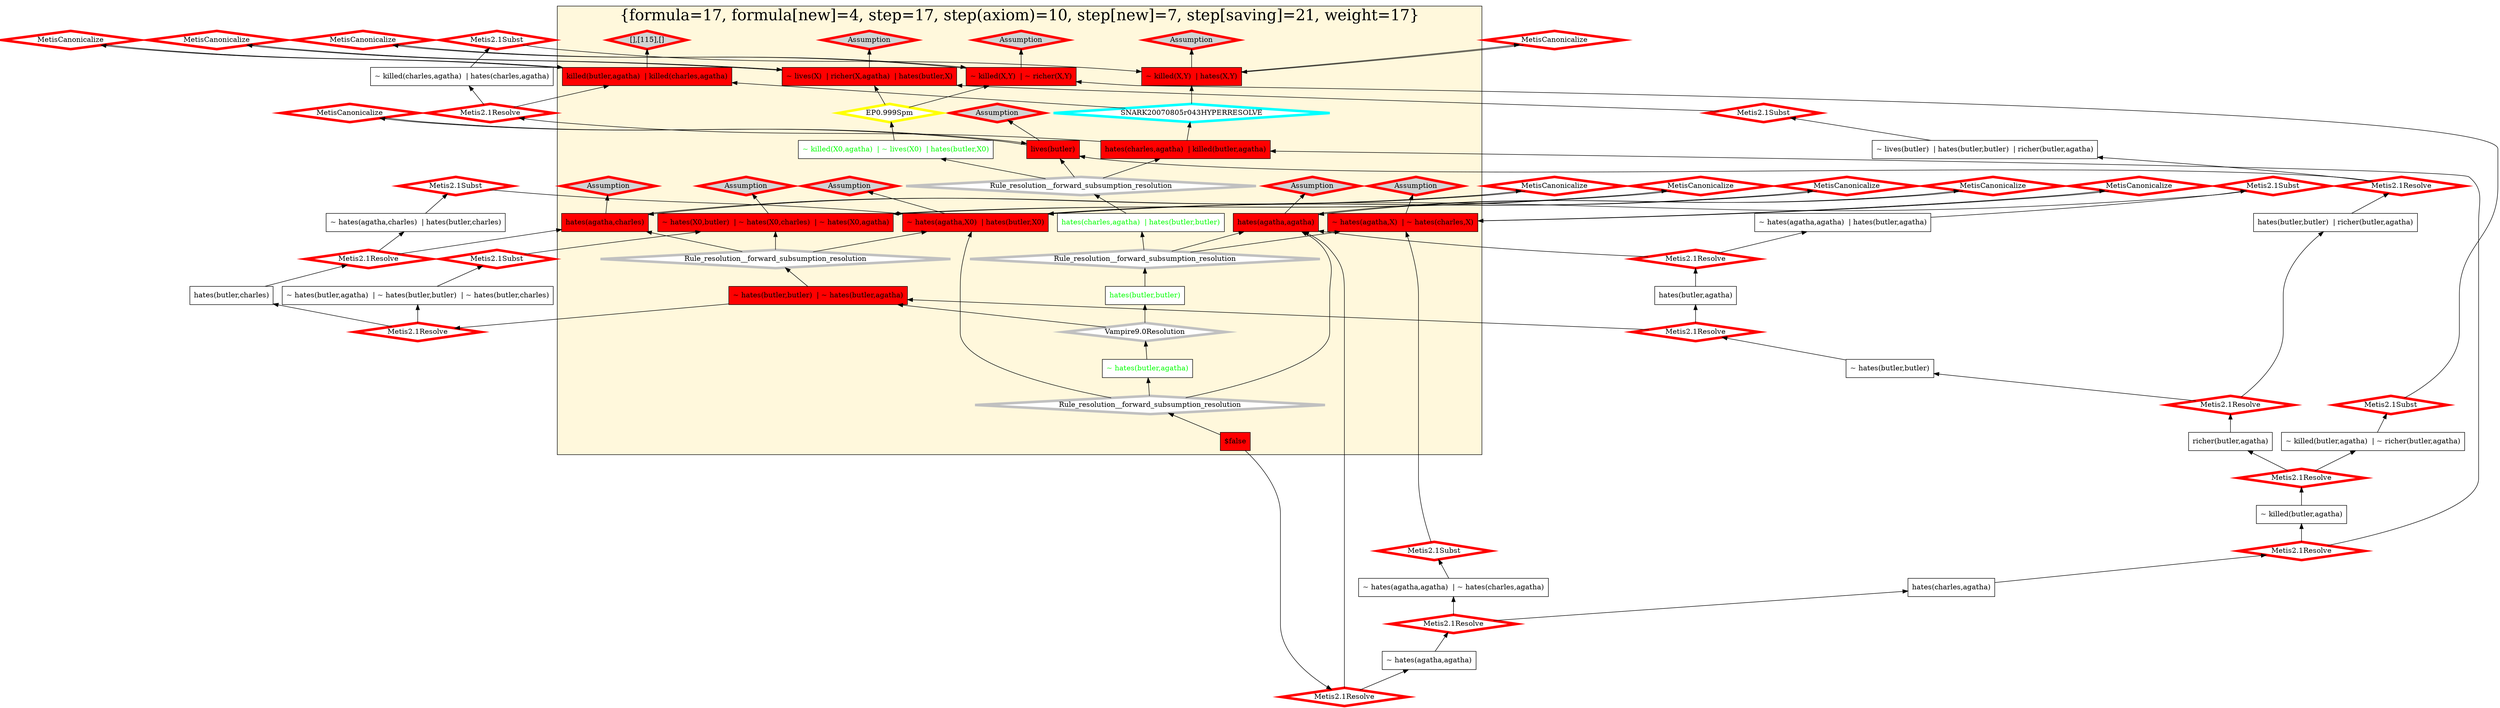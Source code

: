 digraph g 
{ rankdir=BT;
   
  "x_224" [ color="black" shape="box" label="killed(butler,agatha)  | hates(charles,agatha)" fillcolor="red" style="filled"  ];
  "x_206" [ color="black" shape="box" label="hates(butler,agatha)" fillcolor="white" style="filled"  ];
  "x_3" [ color="black" shape="box" label="lives(butler)" fillcolor="red" style="filled"  ];
  "x_392" [ color="black" shape="box" label="~ hates(X,agatha)  | ~ hates(X,butler)  | ~ hates(X,charles)" fillcolor="red" style="filled"  ];
  "x_225" [ color="black" shape="box" label="hates(agatha,charles)" fillcolor="red" style="filled"  ];
  "x_5" [ fontcolor="green" color="black" shape="box" label="hates(butler,X1)  | ~ killed(X1,agatha)  | ~ lives(X1)" fillcolor="white" style="filled"  ];
  "x_391" [ fontcolor="green" color="black" shape="box" label="hates(charles,agatha)  | hates(butler,butler)" fillcolor="white" style="filled"  ];
  "x_82" [ color="black" shape="box" label="~ hates(agatha,X)  | hates(butler,X)" fillcolor="red" style="filled"  ];
  "x_225" [ color="black" shape="box" label="hates(agatha,charles)" fillcolor="red" style="filled"  ];
  "x_152" [ color="black" shape="box" label="hates(butler,charles)" fillcolor="white" style="filled"  ];
  "x_39" [ color="black" shape="box" label="~ killed(X,Y)  | hates(X,Y)" fillcolor="red" style="filled"  ];
  "x_39" [ color="black" shape="box" label="~ killed(X,Y)  | hates(X,Y)" fillcolor="red" style="filled"  ];
  "x_231" [ color="black" shape="box" label="~ hates(agatha,agatha)" fillcolor="white" style="filled"  ];
  "x_234" [ color="black" shape="box" label="~ killed(charles,agatha)  | hates(charles,agatha)" fillcolor="white" style="filled"  ];
  "x_392" [ color="black" shape="box" label="~ hates(X,agatha)  | ~ hates(X,butler)  | ~ hates(X,charles)" fillcolor="red" style="filled"  ];
  "x_270" [ fontcolor="green" color="black" shape="box" label="hates(butler,butler)" fillcolor="white" style="filled"  ];
  "x_82" [ color="black" shape="box" label="~ hates(agatha,X)  | hates(butler,X)" fillcolor="red" style="filled"  ];
  "x_213" [ color="black" shape="box" label="~ lives(X)  | hates(butler,X)  | richer(X,agatha)" fillcolor="red" style="filled"  ];
  "x_128" [ color="black" shape="box" label="~ hates(agatha,agatha)  | hates(butler,agatha)" fillcolor="white" style="filled"  ];
  "x_130" [ color="black" shape="box" label="hates(butler,butler)  | richer(butler,agatha)" fillcolor="white" style="filled"  ];
  "x_125" [ color="black" shape="box" label="hates(charles,agatha)" fillcolor="white" style="filled"  ];
  "x_183" [ color="black" shape="box" label="~ lives(butler)  | hates(butler,butler)  | richer(butler,agatha)" fillcolor="white" style="filled"  ];
  "x_185" [ color="black" shape="box" label="~ hates(butler,agatha)  | ~ hates(butler,butler)  | ~ hates(butler,charles)" fillcolor="white" style="filled"  ];
  "x_383" [ color="black" shape="box" label="~ hates(charles,X0)  | ~ hates(agatha,X0)" fillcolor="red" style="filled"  ];
  "x_115" [ color="black" shape="box" label="killed(butler,agatha)  | killed(charles,agatha)" fillcolor="red" style="filled"  ];
  "x_2" [ color="black" shape="box" label="$false" fillcolor="red" style="filled"  ];
  "x_303" [ fontcolor="green" color="black" shape="box" label="~ hates(butler,agatha)" fillcolor="white" style="filled"  ];
  "x_3" [ color="black" shape="box" label="lives(butler)" fillcolor="red" style="filled"  ];
  "x_5" [ fontcolor="green" color="black" shape="box" label="~ killed(X0,agatha)  | ~ lives(X0)  | hates(butler,X0)" fillcolor="white" style="filled"  ];
  "x_379" [ color="black" shape="box" label="~ hates(butler,agatha)  | ~ hates(butler,butler)" fillcolor="red" style="filled"  ];
  "x_213" [ color="black" shape="box" label="richer(X1,agatha)  | hates(butler,X1)  | ~ lives(X1)" fillcolor="red" style="filled"  ];
  "x_224" [ color="black" shape="box" label="killed(butler,agatha)  | hates(charles,agatha)" fillcolor="red" style="filled"  ];
  "x_379" [ color="black" shape="box" label="~ hates(butler,butler)  | ~ hates(butler,agatha)" fillcolor="red" style="filled"  ];
  "x_39" [ color="black" shape="box" label="~ killed(X,Y)  | hates(X,Y)" fillcolor="red" style="filled"  ];
  "x_213" [ color="black" shape="box" label="~ lives(X)  | richer(X,agatha)  | hates(butler,X)" fillcolor="red" style="filled"  ];
  "x_2" [ color="black" shape="box" label="$false" fillcolor="red" style="filled"  ];
  "x_148" [ color="black" shape="box" label="richer(butler,agatha)" fillcolor="white" style="filled"  ];
  "x_336" [ color="black" shape="box" label="hates(agatha,agatha)" fillcolor="red" style="filled"  ];
  "x_115" [ color="black" shape="box" label="killed(butler,agatha)  | killed(charles,agatha)" fillcolor="red" style="filled"  ];
  "x_38" [ color="black" shape="box" label="~ hates(agatha,agatha)  | ~ hates(charles,agatha)" fillcolor="white" style="filled"  ];
  "x_390" [ color="black" shape="box" label="~ killed(X,Y)  | ~ richer(X,Y)" fillcolor="red" style="filled"  ];
  "x_390" [ color="black" shape="box" label="~ killed(X1,X2)  | ~ richer(X1,X2)" fillcolor="red" style="filled"  ];
  "x_82" [ color="black" shape="box" label="~ hates(agatha,X0)  | hates(butler,X0)" fillcolor="red" style="filled"  ];
  "x_3" [ color="black" shape="box" label="lives(butler)" fillcolor="red" style="filled"  ];
  "x_266" [ color="black" shape="box" label="~ hates(agatha,charles)  | hates(butler,charles)" fillcolor="white" style="filled"  ];
  "x_211" [ color="black" shape="box" label="~ killed(butler,agatha)" fillcolor="white" style="filled"  ];
  "x_439" [ color="black" shape="box" label="~ killed(butler,agatha)  | ~ richer(butler,agatha)" fillcolor="white" style="filled"  ];
  "x_336" [ color="black" shape="box" label="hates(agatha,agatha)" fillcolor="red" style="filled"  ];
  "x_336" [ color="black" shape="box" label="hates(agatha,agatha)" fillcolor="red" style="filled"  ];
  "x_383" [ color="black" shape="box" label="~ hates(agatha,X)  | ~ hates(charles,X)" fillcolor="red" style="filled"  ];
  "x_225" [ color="black" shape="box" label="hates(agatha,charles)" fillcolor="red" style="filled"  ];
  "x_224" [ color="black" shape="box" label="hates(charles,agatha)  | killed(butler,agatha)" fillcolor="red" style="filled"  ];
  "x_390" [ color="black" shape="box" label="~ killed(X,Y)  | ~ richer(X,Y)" fillcolor="red" style="filled"  ];
  "x_115" [ color="black" shape="box" label="killed(butler,agatha)  | killed(charles,agatha)" fillcolor="red" style="filled"  ];
  "x_383" [ color="black" shape="box" label="~ hates(agatha,X)  | ~ hates(charles,X)" fillcolor="red" style="filled"  ];
  "x_98" [ color="black" shape="box" label="~ hates(butler,butler)" fillcolor="white" style="filled"  ];
  "x_392" [ color="black" shape="box" label="~ hates(X0,butler)  | ~ hates(X0,charles)  | ~ hates(X0,agatha)" fillcolor="red" style="filled"  ];
  "-7f2be617:1240b4a10d1:-47af" [ URL="http://browser.inference-web.org/iwbrowser/BrowseNodeSet?url=http%3A%2F%2Finference-web.org%2Fproofs%2Ftptp%2FSolutions%2FPUZ%2FPUZ001-1%2FMetis---2.2%2Fanswer.owl%23ns_refute_0_15" color="red" shape="diamond" label="Metis2.1Resolve" fillcolor="white" style="filled" penwidth="5"  ];
  "x_152" -> "-7f2be617:1240b4a10d1:-47af";
  "-7f2be617:1240b4a10d1:-47af" -> "x_225";
  "-7f2be617:1240b4a10d1:-47af" -> "x_266";
  "-7f2be617:1240b4a10d1:-4887" [ URL="http://browser.inference-web.org/iwbrowser/BrowseNodeSet?url=http%3A%2F%2Finference-web.org%2Fproofs%2Ftptp%2FSolutions%2FPUZ%2FPUZ001-1%2FEP---1.1pre%2Fanswer.owl%23ns_14" color="yellow" shape="diamond" label="EP0.999Spm" fillcolor="white" style="filled" penwidth="5"  ];
  "x_5" -> "-7f2be617:1240b4a10d1:-4887";
  "-7f2be617:1240b4a10d1:-4887" -> "x_213";
  "-7f2be617:1240b4a10d1:-4887" -> "x_390";
  "-7f2be617:1240b4a10d1:-4774" [ URL="http://browser.inference-web.org/iwbrowser/BrowseNodeSet?url=http%3A%2F%2Finference-web.org%2Fproofs%2Ftptp%2FSolutions%2FPUZ%2FPUZ001-1%2FMetis---2.2%2Fanswer.owl%23ns_butler" color="red" shape="diamond" label="Assumption" fillcolor="lightgrey" style="filled" penwidth="5"  ];
  "x_3" -> "-7f2be617:1240b4a10d1:-4774";
  "-7f2be617:1240b4a10d1:-47a6" [ URL="http://browser.inference-web.org/iwbrowser/BrowseNodeSet?url=http%3A%2F%2Finference-web.org%2Fproofs%2Ftptp%2FSolutions%2FPUZ%2FPUZ001-1%2FMetis---2.2%2Fanswer.owl%23ns_refute_0_13" color="red" shape="diamond" label="MetisCanonicalize" fillcolor="white" style="filled" penwidth="5"  ];
  "x_82" -> "-7f2be617:1240b4a10d1:-47a6";
  "-7f2be617:1240b4a10d1:-47a6" -> "x_82";
  "-7f2be617:1240b4a10d1:-477f" [ URL="http://browser.inference-web.org/iwbrowser/BrowseNodeSet?url=http%3A%2F%2Finference-web.org%2Fproofs%2Ftptp%2FSolutions%2FPUZ%2FPUZ001-1%2FMetis---2.2%2Fanswer.owl%23ns_refute_0_9" color="red" shape="diamond" label="MetisCanonicalize" fillcolor="white" style="filled" penwidth="5"  ];
  "x_213" -> "-7f2be617:1240b4a10d1:-477f";
  "-7f2be617:1240b4a10d1:-477f" -> "x_213";
  "-7f2be617:1240b4a10d1:-463a" [ URL="http://browser.inference-web.org/iwbrowser/BrowseNodeSet?url=http%3A%2F%2Finference-web.org%2Fproofs%2Ftptp%2FSolutions%2FPUZ%2FPUZ001-1%2FVampire---9.0%2Fanswer.owl%23ns_35" color="grey" shape="diamond" label="Rule_resolution__forward_subsumption_resolution" fillcolor="white" style="filled" penwidth="5"  ];
  "x_391" -> "-7f2be617:1240b4a10d1:-463a";
  "-7f2be617:1240b4a10d1:-463a" -> "x_3";
  "-7f2be617:1240b4a10d1:-463a" -> "x_5";
  "-7f2be617:1240b4a10d1:-463a" -> "x_224";
  "-7f2be617:1240b4a10d1:-4764" [ URL="http://browser.inference-web.org/iwbrowser/BrowseNodeSet?url=http%3A%2F%2Finference-web.org%2Fproofs%2Ftptp%2FSolutions%2FPUZ%2FPUZ001-1%2FMetis---2.2%2Fanswer.owl%23ns_killer_hates_victim" color="red" shape="diamond" label="Assumption" fillcolor="lightgrey" style="filled" penwidth="5"  ];
  "x_39" -> "-7f2be617:1240b4a10d1:-4764";
  "-7f2be617:1240b4a10d1:-45fb" [ URL="http://browser.inference-web.org/iwbrowser/BrowseNodeSet?url=http%3A%2F%2Finference-web.org%2Fproofs%2Ftptp%2FSolutions%2FPUZ%2FPUZ001-1%2FVampire---9.0%2Fanswer.owl%23ns_29" color="grey" shape="diamond" label="Rule_resolution__forward_subsumption_resolution" fillcolor="white" style="filled" penwidth="5"  ];
  "x_379" -> "-7f2be617:1240b4a10d1:-45fb";
  "-7f2be617:1240b4a10d1:-45fb" -> "x_82";
  "-7f2be617:1240b4a10d1:-45fb" -> "x_225";
  "-7f2be617:1240b4a10d1:-45fb" -> "x_392";
  "-7f2be617:1240b4a10d1:-47b6" [ URL="http://browser.inference-web.org/iwbrowser/BrowseNodeSet?url=http%3A%2F%2Finference-web.org%2Fproofs%2Ftptp%2FSolutions%2FPUZ%2FPUZ001-1%2FMetis---2.2%2Fanswer.owl%23ns_refute_0_16" color="red" shape="diamond" label="MetisCanonicalize" fillcolor="white" style="filled" penwidth="5"  ];
  "x_392" -> "-7f2be617:1240b4a10d1:-47b6";
  "-7f2be617:1240b4a10d1:-47b6" -> "x_392";
  "-7f2be617:1240b4a10d1:-47bf" [ URL="http://browser.inference-web.org/iwbrowser/BrowseNodeSet?url=http%3A%2F%2Finference-web.org%2Fproofs%2Ftptp%2FSolutions%2FPUZ%2FPUZ001-1%2FMetis---2.2%2Fanswer.owl%23ns_refute_0_18" color="red" shape="diamond" label="Metis2.1Resolve" fillcolor="white" style="filled" penwidth="5"  ];
  "x_379" -> "-7f2be617:1240b4a10d1:-47bf";
  "-7f2be617:1240b4a10d1:-47bf" -> "x_152";
  "-7f2be617:1240b4a10d1:-47bf" -> "x_185";
  "-7f2be617:1240b4a10d1:-464f" [ URL="http://browser.inference-web.org/iwbrowser/BrowseNodeSet?url=http%3A%2F%2Finference-web.org%2Fproofs%2Ftptp%2FSolutions%2FPUZ%2FPUZ001-1%2FVampire---9.0%2Fanswer.owl%23answer" color="grey" shape="diamond" label="Rule_resolution__forward_subsumption_resolution" fillcolor="white" style="filled" penwidth="5"  ];
  "x_2" -> "-7f2be617:1240b4a10d1:-464f";
  "-7f2be617:1240b4a10d1:-464f" -> "x_82";
  "-7f2be617:1240b4a10d1:-464f" -> "x_303";
  "-7f2be617:1240b4a10d1:-464f" -> "x_336";
  "-7f2be617:1240b4a10d1:-478f" [ URL="http://browser.inference-web.org/iwbrowser/BrowseNodeSet?url=http%3A%2F%2Finference-web.org%2Fproofs%2Ftptp%2FSolutions%2FPUZ%2FPUZ001-1%2FMetis---2.2%2Fanswer.owl%23ns_refute_0_19" color="red" shape="diamond" label="MetisCanonicalize" fillcolor="white" style="filled" penwidth="5"  ];
  "x_336" -> "-7f2be617:1240b4a10d1:-478f";
  "-7f2be617:1240b4a10d1:-478f" -> "x_336";
  "-7f2be617:1240b4a10d1:-477b" [ URL="http://browser.inference-web.org/iwbrowser/BrowseNodeSet?url=http%3A%2F%2Finference-web.org%2Fproofs%2Ftptp%2FSolutions%2FPUZ%2FPUZ001-1%2FMetis---2.2%2Fanswer.owl%23ns_butler_hates_poor" color="red" shape="diamond" label="Assumption" fillcolor="lightgrey" style="filled" penwidth="5"  ];
  "x_213" -> "-7f2be617:1240b4a10d1:-477b";
  "-7f2be617:1240b4a10d1:-479f" [ URL="http://browser.inference-web.org/iwbrowser/BrowseNodeSet?url=http%3A%2F%2Finference-web.org%2Fproofs%2Ftptp%2FSolutions%2FPUZ%2FPUZ001-1%2FMetis---2.2%2Fanswer.owl%23ns_refute_0_12" color="red" shape="diamond" label="MetisCanonicalize" fillcolor="white" style="filled" penwidth="5"  ];
  "x_225" -> "-7f2be617:1240b4a10d1:-479f";
  "-7f2be617:1240b4a10d1:-479f" -> "x_225";
  "-7f2be617:1240b4a10d1:-4793" [ URL="http://browser.inference-web.org/iwbrowser/BrowseNodeSet?url=http%3A%2F%2Finference-web.org%2Fproofs%2Ftptp%2FSolutions%2FPUZ%2FPUZ001-1%2FMetis---2.2%2Fanswer.owl%23ns_refute_0_20" color="red" shape="diamond" label="Metis2.1Subst" fillcolor="white" style="filled" penwidth="5"  ];
  "x_128" -> "-7f2be617:1240b4a10d1:-4793";
  "-7f2be617:1240b4a10d1:-4793" -> "x_82";
  "-7f2be617:1240b4a10d1:-476c" [ URL="http://browser.inference-web.org/iwbrowser/BrowseNodeSet?url=http%3A%2F%2Finference-web.org%2Fproofs%2Ftptp%2FSolutions%2FPUZ%2FPUZ001-1%2FMetis---2.2%2Fanswer.owl%23ns_refute_0_4" color="red" shape="diamond" label="Metis2.1Subst" fillcolor="white" style="filled" penwidth="5"  ];
  "x_234" -> "-7f2be617:1240b4a10d1:-476c";
  "-7f2be617:1240b4a10d1:-476c" -> "x_39";
  "-7f2be617:1240b4a10d1:-4640" [ URL="http://browser.inference-web.org/iwbrowser/BrowseNodeSet?url=http%3A%2F%2Finference-web.org%2Fproofs%2Ftptp%2FSolutions%2FPUZ%2FPUZ001-1%2FVampire---9.0%2Fanswer.owl%23ns_37" color="grey" shape="diamond" label="Rule_resolution__forward_subsumption_resolution" fillcolor="white" style="filled" penwidth="5"  ];
  "x_270" -> "-7f2be617:1240b4a10d1:-4640";
  "-7f2be617:1240b4a10d1:-4640" -> "x_336";
  "-7f2be617:1240b4a10d1:-4640" -> "x_383";
  "-7f2be617:1240b4a10d1:-4640" -> "x_391";
  "-7f2be617:1240b4a10d1:-4768" [ URL="http://browser.inference-web.org/iwbrowser/BrowseNodeSet?url=http%3A%2F%2Finference-web.org%2Fproofs%2Ftptp%2FSolutions%2FPUZ%2FPUZ001-1%2FMetis---2.2%2Fanswer.owl%23ns_refute_0_3" color="red" shape="diamond" label="MetisCanonicalize" fillcolor="white" style="filled" penwidth="5"  ];
  "x_39" -> "-7f2be617:1240b4a10d1:-4768";
  "-7f2be617:1240b4a10d1:-4768" -> "x_39";
  "-7f2be617:1240b4a10d1:-47c9" [ URL="http://browser.inference-web.org/iwbrowser/BrowseNodeSet?url=http%3A%2F%2Finference-web.org%2Fproofs%2Ftptp%2FSolutions%2FPUZ%2FPUZ001-1%2FMetis---2.2%2Fanswer.owl%23ns_refute_0_23" color="red" shape="diamond" label="Metis2.1Resolve" fillcolor="white" style="filled" penwidth="5"  ];
  "x_148" -> "-7f2be617:1240b4a10d1:-47c9";
  "-7f2be617:1240b4a10d1:-47c9" -> "x_98";
  "-7f2be617:1240b4a10d1:-47c9" -> "x_130";
  "-7f2be617:1240b4a10d1:-47c4" [ URL="http://browser.inference-web.org/iwbrowser/BrowseNodeSet?url=http%3A%2F%2Finference-web.org%2Fproofs%2Ftptp%2FSolutions%2FPUZ%2FPUZ001-1%2FMetis---2.2%2Fanswer.owl%23ns_refute_0_22" color="red" shape="diamond" label="Metis2.1Resolve" fillcolor="white" style="filled" penwidth="5"  ];
  "x_98" -> "-7f2be617:1240b4a10d1:-47c4";
  "-7f2be617:1240b4a10d1:-47c4" -> "x_206";
  "-7f2be617:1240b4a10d1:-47c4" -> "x_379";
  "-7f2be617:1240b4a10d1:-47d0" [ URL="http://browser.inference-web.org/iwbrowser/BrowseNodeSet?url=http%3A%2F%2Finference-web.org%2Fproofs%2Ftptp%2FSolutions%2FPUZ%2FPUZ001-1%2FMetis---2.2%2Fanswer.owl%23ns_refute_0_6" color="red" shape="diamond" label="MetisCanonicalize" fillcolor="white" style="filled" penwidth="5"  ];
  "x_390" -> "-7f2be617:1240b4a10d1:-47d0";
  "-7f2be617:1240b4a10d1:-47d0" -> "x_390";
  "-7f2be617:1240b4a10d1:-47d9" [ URL="http://browser.inference-web.org/iwbrowser/BrowseNodeSet?url=http%3A%2F%2Finference-web.org%2Fproofs%2Ftptp%2FSolutions%2FPUZ%2FPUZ001-1%2FMetis---2.2%2Fanswer.owl%23ns_refute_0_24" color="red" shape="diamond" label="Metis2.1Resolve" fillcolor="white" style="filled" penwidth="5"  ];
  "x_211" -> "-7f2be617:1240b4a10d1:-47d9";
  "-7f2be617:1240b4a10d1:-47d9" -> "x_148";
  "-7f2be617:1240b4a10d1:-47d9" -> "x_439";
  "-7f2be617:1240b4a10d1:-4778" [ URL="http://browser.inference-web.org/iwbrowser/BrowseNodeSet?url=http%3A%2F%2Finference-web.org%2Fproofs%2Ftptp%2FSolutions%2FPUZ%2FPUZ001-1%2FMetis---2.2%2Fanswer.owl%23ns_refute_0_8" color="red" shape="diamond" label="MetisCanonicalize" fillcolor="white" style="filled" penwidth="5"  ];
  "x_3" -> "-7f2be617:1240b4a10d1:-4778";
  "-7f2be617:1240b4a10d1:-4778" -> "x_3";
  "-7f2be617:1240b4a10d1:-47d4" [ URL="http://browser.inference-web.org/iwbrowser/BrowseNodeSet?url=http%3A%2F%2Finference-web.org%2Fproofs%2Ftptp%2FSolutions%2FPUZ%2FPUZ001-1%2FMetis---2.2%2Fanswer.owl%23ns_refute_0_7" color="red" shape="diamond" label="Metis2.1Subst" fillcolor="white" style="filled" penwidth="5"  ];
  "x_439" -> "-7f2be617:1240b4a10d1:-47d4";
  "-7f2be617:1240b4a10d1:-47d4" -> "x_390";
  "-7f2be617:1240b4a10d1:-47aa" [ URL="http://browser.inference-web.org/iwbrowser/BrowseNodeSet?url=http%3A%2F%2Finference-web.org%2Fproofs%2Ftptp%2FSolutions%2FPUZ%2FPUZ001-1%2FMetis---2.2%2Fanswer.owl%23ns_refute_0_14" color="red" shape="diamond" label="Metis2.1Subst" fillcolor="white" style="filled" penwidth="5"  ];
  "x_266" -> "-7f2be617:1240b4a10d1:-47aa";
  "-7f2be617:1240b4a10d1:-47aa" -> "x_82";
  "-7f2be617:1240b4a10d1:-4783" [ URL="http://browser.inference-web.org/iwbrowser/BrowseNodeSet?url=http%3A%2F%2Finference-web.org%2Fproofs%2Ftptp%2FSolutions%2FPUZ%2FPUZ001-1%2FMetis---2.2%2Fanswer.owl%23ns_refute_0_10" color="red" shape="diamond" label="Metis2.1Subst" fillcolor="white" style="filled" penwidth="5"  ];
  "x_183" -> "-7f2be617:1240b4a10d1:-4783";
  "-7f2be617:1240b4a10d1:-4783" -> "x_213";
  "-7f2be617:1240b4a10d1:-47a2" [ URL="http://browser.inference-web.org/iwbrowser/BrowseNodeSet?url=http%3A%2F%2Finference-web.org%2Fproofs%2Ftptp%2FSolutions%2FPUZ%2FPUZ001-1%2FMetis---2.2%2Fanswer.owl%23ns_same_hates" color="red" shape="diamond" label="Assumption" fillcolor="lightgrey" style="filled" penwidth="5"  ];
  "x_82" -> "-7f2be617:1240b4a10d1:-47a2";
  "-7f2be617:1240b4a10d1:-4761" [ URL="http://browser.inference-web.org/iwbrowser/BrowseNodeSet?url=http%3A%2F%2Finference-web.org%2Fproofs%2Ftptp%2FSolutions%2FPUZ%2FPUZ001-1%2FMetis---2.2%2Fanswer.owl%23ns_refute_0_2" color="red" shape="diamond" label="MetisCanonicalize" fillcolor="white" style="filled" penwidth="5"  ];
  "x_115" -> "-7f2be617:1240b4a10d1:-4761";
  "-7f2be617:1240b4a10d1:-4761" -> "x_115";
  "-7f2be617:1240b4a10d1:-47ba" [ URL="http://browser.inference-web.org/iwbrowser/BrowseNodeSet?url=http%3A%2F%2Finference-web.org%2Fproofs%2Ftptp%2FSolutions%2FPUZ%2FPUZ001-1%2FMetis---2.2%2Fanswer.owl%23ns_refute_0_17" color="red" shape="diamond" label="Metis2.1Subst" fillcolor="white" style="filled" penwidth="5"  ];
  "x_185" -> "-7f2be617:1240b4a10d1:-47ba";
  "-7f2be617:1240b4a10d1:-47ba" -> "x_392";
  "-7f2be617:1240b4a10d1:-4645" [ URL="http://browser.inference-web.org/iwbrowser/BrowseNodeSet?url=http%3A%2F%2Finference-web.org%2Fproofs%2Ftptp%2FSolutions%2FPUZ%2FPUZ001-1%2FVampire---9.0%2Fanswer.owl%23ns_38" color="grey" shape="diamond" label="Vampire9.0Resolution" fillcolor="white" style="filled" penwidth="5"  ];
  "x_303" -> "-7f2be617:1240b4a10d1:-4645";
  "-7f2be617:1240b4a10d1:-4645" -> "x_270";
  "-7f2be617:1240b4a10d1:-4645" -> "x_379";
  "-7f2be617:1240b4a10d1:-479b" [ URL="http://browser.inference-web.org/iwbrowser/BrowseNodeSet?url=http%3A%2F%2Finference-web.org%2Fproofs%2Ftptp%2FSolutions%2FPUZ%2FPUZ001-1%2FMetis---2.2%2Fanswer.owl%23ns_agatha_hates_charles" color="red" shape="diamond" label="Assumption" fillcolor="lightgrey" style="filled" penwidth="5"  ];
  "x_225" -> "-7f2be617:1240b4a10d1:-479b";
  "-7f2be617:1240b4a10d1:-4771" [ URL="http://browser.inference-web.org/iwbrowser/BrowseNodeSet?url=http%3A%2F%2Finference-web.org%2Fproofs%2Ftptp%2FSolutions%2FPUZ%2FPUZ001-1%2FMetis---2.2%2Fanswer.owl%23ns_refute_0_5" color="red" shape="diamond" label="Metis2.1Resolve" fillcolor="white" style="filled" penwidth="5"  ];
  "x_224" -> "-7f2be617:1240b4a10d1:-4771";
  "-7f2be617:1240b4a10d1:-4771" -> "x_115";
  "-7f2be617:1240b4a10d1:-4771" -> "x_234";
  "-7f2be617:1240b4a10d1:-47e5" [ URL="http://browser.inference-web.org/iwbrowser/BrowseNodeSet?url=http%3A%2F%2Finference-web.org%2Fproofs%2Ftptp%2FSolutions%2FPUZ%2FPUZ001-1%2FMetis---2.2%2Fanswer.owl%23ns_refute_0_0" color="red" shape="diamond" label="MetisCanonicalize" fillcolor="white" style="filled" penwidth="5"  ];
  "x_383" -> "-7f2be617:1240b4a10d1:-47e5";
  "-7f2be617:1240b4a10d1:-47e5" -> "x_383";
  "-7f2be617:1240b4a10d1:-47cc" [ URL="http://browser.inference-web.org/iwbrowser/BrowseNodeSet?url=http%3A%2F%2Finference-web.org%2Fproofs%2Ftptp%2FSolutions%2FPUZ%2FPUZ001-1%2FMetis---2.2%2Fanswer.owl%23ns_poorer_killer" color="red" shape="diamond" label="Assumption" fillcolor="lightgrey" style="filled" penwidth="5"  ];
  "x_390" -> "-7f2be617:1240b4a10d1:-47cc";
  "-7f2be617:1240b4a10d1:-47b2" [ URL="http://browser.inference-web.org/iwbrowser/BrowseNodeSet?url=http%3A%2F%2Finference-web.org%2Fproofs%2Ftptp%2FSolutions%2FPUZ%2FPUZ001-1%2FMetis---2.2%2Fanswer.owl%23ns_no_one_hates_everyone" color="red" shape="diamond" label="Assumption" fillcolor="lightgrey" style="filled" penwidth="5"  ];
  "x_392" -> "-7f2be617:1240b4a10d1:-47b2";
  "-7f2be617:1240b4a10d1:-46d5" [ URL="http://browser.inference-web.org/iwbrowser/BrowseNodeSet?url=http%3A%2F%2Finference-web.org%2Fproofs%2Ftptp%2FSolutions%2FPUZ%2FPUZ001-1%2FSNARK---20080805r005%2Fanswer.owl%23ns_15" color="cyan" shape="diamond" label="SNARK20070805r043HYPERRESOLVE" fillcolor="white" style="filled" penwidth="5"  ];
  "x_224" -> "-7f2be617:1240b4a10d1:-46d5";
  "-7f2be617:1240b4a10d1:-46d5" -> "x_39";
  "-7f2be617:1240b4a10d1:-46d5" -> "x_115";
  "-7f2be617:1240b4a10d1:-47ee" [ URL="http://browser.inference-web.org/iwbrowser/BrowseNodeSet?url=http%3A%2F%2Finference-web.org%2Fproofs%2Ftptp%2FSolutions%2FPUZ%2FPUZ001-1%2FMetis---2.2%2Fanswer.owl%23ns_refute_0_26" color="red" shape="diamond" label="Metis2.1Resolve" fillcolor="white" style="filled" penwidth="5"  ];
  "x_231" -> "-7f2be617:1240b4a10d1:-47ee";
  "-7f2be617:1240b4a10d1:-47ee" -> "x_38";
  "-7f2be617:1240b4a10d1:-47ee" -> "x_125";
  "-7f2be617:1240b4a10d1:-47e1" [ URL="http://browser.inference-web.org/iwbrowser/BrowseNodeSet?url=http%3A%2F%2Finference-web.org%2Fproofs%2Ftptp%2FSolutions%2FPUZ%2FPUZ001-1%2FMetis---2.2%2Fanswer.owl%23ns_different_hates" color="red" shape="diamond" label="Assumption" fillcolor="lightgrey" style="filled" penwidth="5"  ];
  "x_383" -> "-7f2be617:1240b4a10d1:-47e1";
  "-7f2be617:1240b4a10d1:-4798" [ URL="http://browser.inference-web.org/iwbrowser/BrowseNodeSet?url=http%3A%2F%2Finference-web.org%2Fproofs%2Ftptp%2FSolutions%2FPUZ%2FPUZ001-1%2FMetis---2.2%2Fanswer.owl%23ns_refute_0_21" color="red" shape="diamond" label="Metis2.1Resolve" fillcolor="white" style="filled" penwidth="5"  ];
  "x_206" -> "-7f2be617:1240b4a10d1:-4798";
  "-7f2be617:1240b4a10d1:-4798" -> "x_128";
  "-7f2be617:1240b4a10d1:-4798" -> "x_336";
  "-7f2be617:1240b4a10d1:-47de" [ URL="http://browser.inference-web.org/iwbrowser/BrowseNodeSet?url=http%3A%2F%2Finference-web.org%2Fproofs%2Ftptp%2FSolutions%2FPUZ%2FPUZ001-1%2FMetis---2.2%2Fanswer.owl%23ns_refute_0_25" color="red" shape="diamond" label="Metis2.1Resolve" fillcolor="white" style="filled" penwidth="5"  ];
  "x_125" -> "-7f2be617:1240b4a10d1:-47de";
  "-7f2be617:1240b4a10d1:-47de" -> "x_211";
  "-7f2be617:1240b4a10d1:-47de" -> "x_224";
  "-7f2be617:1240b4a10d1:-47e9" [ URL="http://browser.inference-web.org/iwbrowser/BrowseNodeSet?url=http%3A%2F%2Finference-web.org%2Fproofs%2Ftptp%2FSolutions%2FPUZ%2FPUZ001-1%2FMetis---2.2%2Fanswer.owl%23ns_refute_0_1" color="red" shape="diamond" label="Metis2.1Subst" fillcolor="white" style="filled" penwidth="5"  ];
  "x_38" -> "-7f2be617:1240b4a10d1:-47e9";
  "-7f2be617:1240b4a10d1:-47e9" -> "x_383";
  "-7f2be617:1240b4a10d1:-47f3" [ URL="http://browser.inference-web.org/iwbrowser/BrowseNodeSet?url=http%3A%2F%2Finference-web.org%2Fproofs%2Ftptp%2FSolutions%2FPUZ%2FPUZ001-1%2FMetis---2.2%2Fanswer.owl%23answer" color="red" shape="diamond" label="Metis2.1Resolve" fillcolor="white" style="filled" penwidth="5"  ];
  "x_2" -> "-7f2be617:1240b4a10d1:-47f3";
  "-7f2be617:1240b4a10d1:-47f3" -> "x_231";
  "-7f2be617:1240b4a10d1:-47f3" -> "x_336";
  "-7f2be617:1240b4a10d1:-4788" [ URL="http://browser.inference-web.org/iwbrowser/BrowseNodeSet?url=http%3A%2F%2Finference-web.org%2Fproofs%2Ftptp%2FSolutions%2FPUZ%2FPUZ001-1%2FMetis---2.2%2Fanswer.owl%23ns_refute_0_11" color="red" shape="diamond" label="Metis2.1Resolve" fillcolor="white" style="filled" penwidth="5"  ];
  "x_130" -> "-7f2be617:1240b4a10d1:-4788";
  "-7f2be617:1240b4a10d1:-4788" -> "x_3";
  "-7f2be617:1240b4a10d1:-4788" -> "x_183";
  "-7f2be617:1240b4a10d1:-478b" [ URL="http://browser.inference-web.org/iwbrowser/BrowseNodeSet?url=http%3A%2F%2Finference-web.org%2Fproofs%2Ftptp%2FSolutions%2FPUZ%2FPUZ001-1%2FMetis---2.2%2Fanswer.owl%23ns_agatha_hates_agatha" color="red" shape="diamond" label="Assumption" fillcolor="lightgrey" style="filled" penwidth="5"  ];
  "x_336" -> "-7f2be617:1240b4a10d1:-478b";
  "-7f2be617:1240b4a10d1:-475d" [ URL="http://browser.inference-web.org/iwbrowser/BrowseNodeSet?url=http%3A%2F%2Finference-web.org%2Fproofs%2Ftptp%2FSolutions%2FPUZ%2FPUZ001-1%2FMetis---2.2%2Fanswer.owl%23ns_prove_neither_charles_nor_butler_did_it" color="red" shape="diamond" label="[],[115],[]" fillcolor="lightgrey" style="filled" penwidth="5"  ];
  "x_115" -> "-7f2be617:1240b4a10d1:-475d";
  
 subgraph cluster_opt 
{ labelloc=b label="{formula=17, formula[new]=4, step=17, step(axiom)=10, step[new]=7, step[saving]=21, weight=17}" 
 fontsize=30 fillcolor=cornsilk style=filled 
  x_2 ; x_3 ; x_5 ; x_39 ; x_336 ; x_383 ; x_379 ; x_225 ; x_224 ; x_392 ; x_115 ; x_82 ; x_213 ; x_391 ; x_270 ; x_390 ; x_303 ; "-7f2be617:1240b4a10d1:-4645" ;
 "-7f2be617:1240b4a10d1:-479b" ;
 "-7f2be617:1240b4a10d1:-4887" ;
 "-7f2be617:1240b4a10d1:-4774" ;
 "-7f2be617:1240b4a10d1:-463a" ;
 "-7f2be617:1240b4a10d1:-45fb" ;
 "-7f2be617:1240b4a10d1:-4764" ;
 "-7f2be617:1240b4a10d1:-464f" ;
 "-7f2be617:1240b4a10d1:-47b2" ;
 "-7f2be617:1240b4a10d1:-47cc" ;
 "-7f2be617:1240b4a10d1:-477b" ;
 "-7f2be617:1240b4a10d1:-46d5" ;
 "-7f2be617:1240b4a10d1:-47e1" ;
 "-7f2be617:1240b4a10d1:-4640" ;
 "-7f2be617:1240b4a10d1:-47a2" ;
 "-7f2be617:1240b4a10d1:-478b" ;
 "-7f2be617:1240b4a10d1:-475d" ;
 
}
 
}

